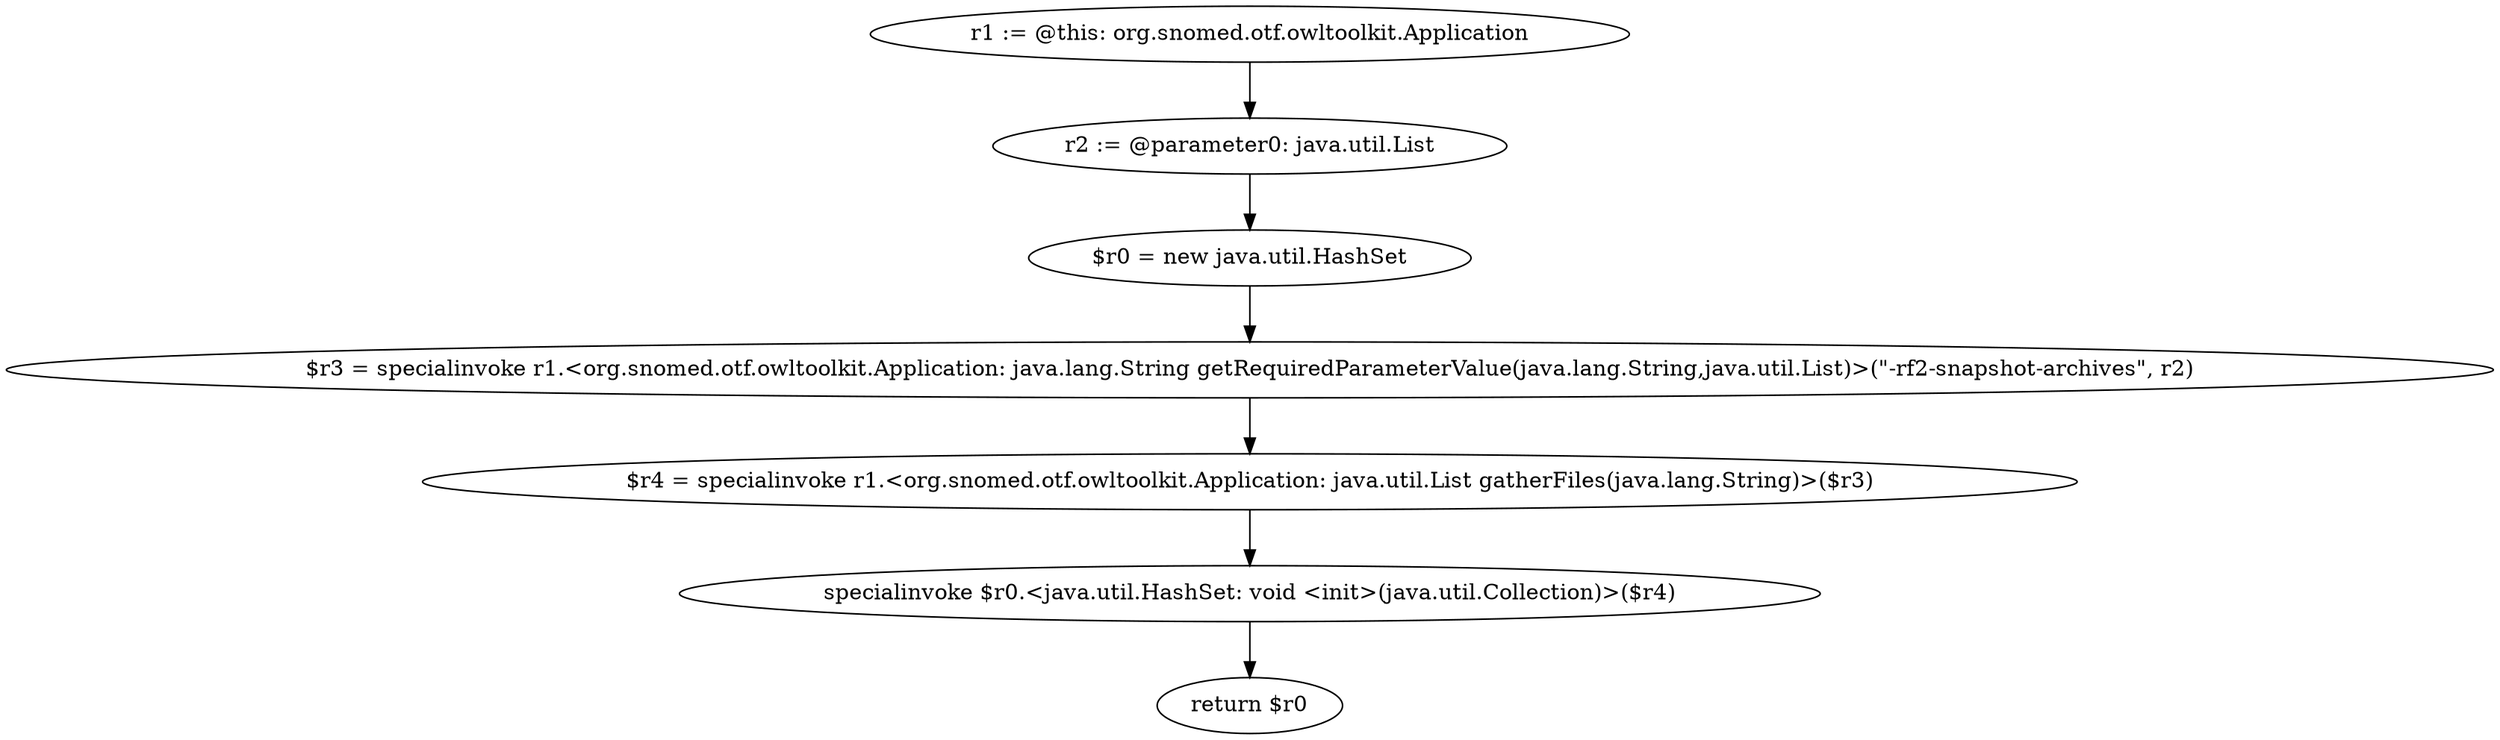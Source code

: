 digraph "unitGraph" {
    "r1 := @this: org.snomed.otf.owltoolkit.Application"
    "r2 := @parameter0: java.util.List"
    "$r0 = new java.util.HashSet"
    "$r3 = specialinvoke r1.<org.snomed.otf.owltoolkit.Application: java.lang.String getRequiredParameterValue(java.lang.String,java.util.List)>(\"-rf2-snapshot-archives\", r2)"
    "$r4 = specialinvoke r1.<org.snomed.otf.owltoolkit.Application: java.util.List gatherFiles(java.lang.String)>($r3)"
    "specialinvoke $r0.<java.util.HashSet: void <init>(java.util.Collection)>($r4)"
    "return $r0"
    "r1 := @this: org.snomed.otf.owltoolkit.Application"->"r2 := @parameter0: java.util.List";
    "r2 := @parameter0: java.util.List"->"$r0 = new java.util.HashSet";
    "$r0 = new java.util.HashSet"->"$r3 = specialinvoke r1.<org.snomed.otf.owltoolkit.Application: java.lang.String getRequiredParameterValue(java.lang.String,java.util.List)>(\"-rf2-snapshot-archives\", r2)";
    "$r3 = specialinvoke r1.<org.snomed.otf.owltoolkit.Application: java.lang.String getRequiredParameterValue(java.lang.String,java.util.List)>(\"-rf2-snapshot-archives\", r2)"->"$r4 = specialinvoke r1.<org.snomed.otf.owltoolkit.Application: java.util.List gatherFiles(java.lang.String)>($r3)";
    "$r4 = specialinvoke r1.<org.snomed.otf.owltoolkit.Application: java.util.List gatherFiles(java.lang.String)>($r3)"->"specialinvoke $r0.<java.util.HashSet: void <init>(java.util.Collection)>($r4)";
    "specialinvoke $r0.<java.util.HashSet: void <init>(java.util.Collection)>($r4)"->"return $r0";
}
